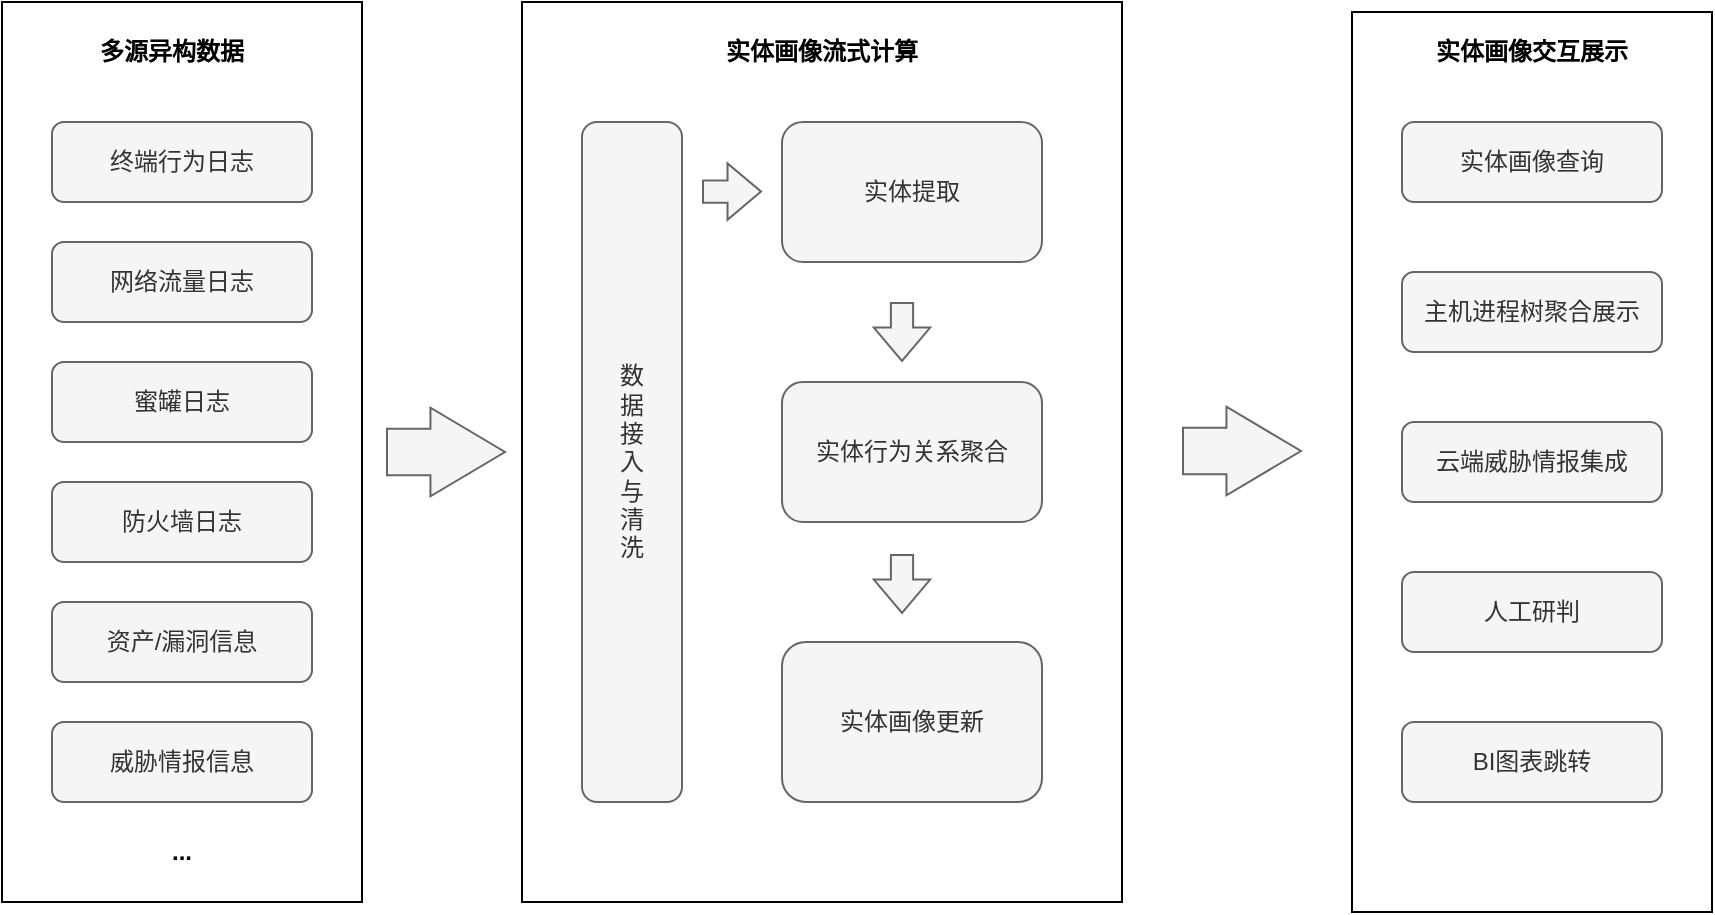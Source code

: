 <mxfile version="20.5.3" type="github">
  <diagram id="C5RBs43oDa-KdzZeNtuy" name="Page-1">
    <mxGraphModel dx="1583" dy="900" grid="1" gridSize="10" guides="1" tooltips="1" connect="1" arrows="1" fold="1" page="1" pageScale="1" pageWidth="827" pageHeight="1169" math="0" shadow="0">
      <root>
        <mxCell id="WIyWlLk6GJQsqaUBKTNV-0" />
        <mxCell id="WIyWlLk6GJQsqaUBKTNV-1" parent="WIyWlLk6GJQsqaUBKTNV-0" />
        <mxCell id="5Sv968yk6lFim3tpwyU2-0" value="" style="rounded=0;whiteSpace=wrap;html=1;" vertex="1" parent="WIyWlLk6GJQsqaUBKTNV-1">
          <mxGeometry x="140" y="100" width="180" height="450" as="geometry" />
        </mxCell>
        <mxCell id="5Sv968yk6lFim3tpwyU2-1" value="多源异构数据" style="text;html=1;strokeColor=none;fillColor=none;align=center;verticalAlign=middle;whiteSpace=wrap;rounded=0;fontStyle=1" vertex="1" parent="WIyWlLk6GJQsqaUBKTNV-1">
          <mxGeometry x="160" y="110" width="130" height="30" as="geometry" />
        </mxCell>
        <mxCell id="5Sv968yk6lFim3tpwyU2-2" value="终端行为日志" style="rounded=1;whiteSpace=wrap;html=1;fillColor=#f5f5f5;fontColor=#333333;strokeColor=#666666;" vertex="1" parent="WIyWlLk6GJQsqaUBKTNV-1">
          <mxGeometry x="165" y="160" width="130" height="40" as="geometry" />
        </mxCell>
        <mxCell id="5Sv968yk6lFim3tpwyU2-3" value="网络流量日志" style="rounded=1;whiteSpace=wrap;html=1;fillColor=#f5f5f5;fontColor=#333333;strokeColor=#666666;" vertex="1" parent="WIyWlLk6GJQsqaUBKTNV-1">
          <mxGeometry x="165" y="220" width="130" height="40" as="geometry" />
        </mxCell>
        <mxCell id="5Sv968yk6lFim3tpwyU2-4" value="资产/漏洞信息" style="rounded=1;whiteSpace=wrap;html=1;fillColor=#f5f5f5;fontColor=#333333;strokeColor=#666666;" vertex="1" parent="WIyWlLk6GJQsqaUBKTNV-1">
          <mxGeometry x="165" y="400" width="130" height="40" as="geometry" />
        </mxCell>
        <mxCell id="5Sv968yk6lFim3tpwyU2-5" value="蜜罐日志" style="rounded=1;whiteSpace=wrap;html=1;fillColor=#f5f5f5;fontColor=#333333;strokeColor=#666666;" vertex="1" parent="WIyWlLk6GJQsqaUBKTNV-1">
          <mxGeometry x="165" y="280" width="130" height="40" as="geometry" />
        </mxCell>
        <mxCell id="5Sv968yk6lFim3tpwyU2-6" value="防火墙日志" style="rounded=1;whiteSpace=wrap;html=1;fillColor=#f5f5f5;fontColor=#333333;strokeColor=#666666;" vertex="1" parent="WIyWlLk6GJQsqaUBKTNV-1">
          <mxGeometry x="165" y="340" width="130" height="40" as="geometry" />
        </mxCell>
        <mxCell id="5Sv968yk6lFim3tpwyU2-7" value="威胁情报信息" style="rounded=1;whiteSpace=wrap;html=1;fillColor=#f5f5f5;fontColor=#333333;strokeColor=#666666;" vertex="1" parent="WIyWlLk6GJQsqaUBKTNV-1">
          <mxGeometry x="165" y="460" width="130" height="40" as="geometry" />
        </mxCell>
        <mxCell id="5Sv968yk6lFim3tpwyU2-8" value="&lt;b&gt;...&lt;/b&gt;" style="text;html=1;strokeColor=none;fillColor=none;align=center;verticalAlign=middle;whiteSpace=wrap;rounded=0;" vertex="1" parent="WIyWlLk6GJQsqaUBKTNV-1">
          <mxGeometry x="200" y="510" width="60" height="30" as="geometry" />
        </mxCell>
        <mxCell id="5Sv968yk6lFim3tpwyU2-9" value="" style="rounded=0;whiteSpace=wrap;html=1;" vertex="1" parent="WIyWlLk6GJQsqaUBKTNV-1">
          <mxGeometry x="400" y="100" width="300" height="450" as="geometry" />
        </mxCell>
        <mxCell id="5Sv968yk6lFim3tpwyU2-10" value="实体画像流式计算" style="text;html=1;strokeColor=none;fillColor=none;align=center;verticalAlign=middle;whiteSpace=wrap;rounded=0;fontStyle=1" vertex="1" parent="WIyWlLk6GJQsqaUBKTNV-1">
          <mxGeometry x="485" y="110" width="130" height="30" as="geometry" />
        </mxCell>
        <mxCell id="5Sv968yk6lFim3tpwyU2-11" value="数&lt;br&gt;据&lt;br&gt;接&lt;br&gt;入&lt;br&gt;与&lt;br&gt;清&lt;br&gt;洗" style="rounded=1;html=1;whiteSpace=wrap;horizontal=1;fillColor=#f5f5f5;fontColor=#333333;strokeColor=#666666;" vertex="1" parent="WIyWlLk6GJQsqaUBKTNV-1">
          <mxGeometry x="430" y="160" width="50" height="340" as="geometry" />
        </mxCell>
        <mxCell id="5Sv968yk6lFim3tpwyU2-19" value="" style="shape=flexArrow;endArrow=classic;html=1;rounded=0;fillColor=#f5f5f5;strokeColor=#666666;width=23.333;endSize=12.092;" edge="1" parent="WIyWlLk6GJQsqaUBKTNV-1">
          <mxGeometry width="50" height="50" relative="1" as="geometry">
            <mxPoint x="332" y="325" as="sourcePoint" />
            <mxPoint x="392" y="325" as="targetPoint" />
          </mxGeometry>
        </mxCell>
        <mxCell id="5Sv968yk6lFim3tpwyU2-20" value="实体提取" style="rounded=1;whiteSpace=wrap;html=1;fillColor=#f5f5f5;fontColor=#333333;strokeColor=#666666;" vertex="1" parent="WIyWlLk6GJQsqaUBKTNV-1">
          <mxGeometry x="530" y="160" width="130" height="70" as="geometry" />
        </mxCell>
        <mxCell id="5Sv968yk6lFim3tpwyU2-21" value="实体行为关系聚合" style="rounded=1;whiteSpace=wrap;html=1;fillColor=#f5f5f5;fontColor=#333333;strokeColor=#666666;" vertex="1" parent="WIyWlLk6GJQsqaUBKTNV-1">
          <mxGeometry x="530" y="290" width="130" height="70" as="geometry" />
        </mxCell>
        <mxCell id="5Sv968yk6lFim3tpwyU2-22" value="实体画像更新" style="rounded=1;whiteSpace=wrap;html=1;fillColor=#f5f5f5;fontColor=#333333;strokeColor=#666666;" vertex="1" parent="WIyWlLk6GJQsqaUBKTNV-1">
          <mxGeometry x="530" y="420" width="130" height="80" as="geometry" />
        </mxCell>
        <mxCell id="5Sv968yk6lFim3tpwyU2-27" value="" style="rounded=0;whiteSpace=wrap;html=1;" vertex="1" parent="WIyWlLk6GJQsqaUBKTNV-1">
          <mxGeometry x="815" y="105" width="180" height="450" as="geometry" />
        </mxCell>
        <mxCell id="5Sv968yk6lFim3tpwyU2-28" value="实体画像交互展示" style="text;html=1;strokeColor=none;fillColor=none;align=center;verticalAlign=middle;whiteSpace=wrap;rounded=0;fontStyle=1" vertex="1" parent="WIyWlLk6GJQsqaUBKTNV-1">
          <mxGeometry x="840" y="110" width="130" height="30" as="geometry" />
        </mxCell>
        <mxCell id="5Sv968yk6lFim3tpwyU2-30" value="" style="shape=flexArrow;endArrow=classic;html=1;rounded=0;fillColor=#f5f5f5;strokeColor=#666666;width=23.333;endSize=12.092;" edge="1" parent="WIyWlLk6GJQsqaUBKTNV-1">
          <mxGeometry width="50" height="50" relative="1" as="geometry">
            <mxPoint x="730" y="324.5" as="sourcePoint" />
            <mxPoint x="790" y="324.5" as="targetPoint" />
          </mxGeometry>
        </mxCell>
        <mxCell id="5Sv968yk6lFim3tpwyU2-32" value="" style="shape=flexArrow;endArrow=classic;html=1;rounded=0;width=11.111;endSize=5.247;endWidth=16.08;fillColor=#f5f5f5;strokeColor=#666666;" edge="1" parent="WIyWlLk6GJQsqaUBKTNV-1">
          <mxGeometry width="50" height="50" relative="1" as="geometry">
            <mxPoint x="590" y="250" as="sourcePoint" />
            <mxPoint x="590" y="280" as="targetPoint" />
          </mxGeometry>
        </mxCell>
        <mxCell id="5Sv968yk6lFim3tpwyU2-35" value="" style="shape=flexArrow;endArrow=classic;html=1;rounded=0;width=11.111;endSize=5.247;endWidth=16.08;fillColor=#f5f5f5;strokeColor=#666666;" edge="1" parent="WIyWlLk6GJQsqaUBKTNV-1">
          <mxGeometry width="50" height="50" relative="1" as="geometry">
            <mxPoint x="590" y="376" as="sourcePoint" />
            <mxPoint x="590" y="406" as="targetPoint" />
          </mxGeometry>
        </mxCell>
        <mxCell id="5Sv968yk6lFim3tpwyU2-36" value="实体画像查询" style="rounded=1;whiteSpace=wrap;html=1;fillColor=#f5f5f5;fontColor=#333333;strokeColor=#666666;" vertex="1" parent="WIyWlLk6GJQsqaUBKTNV-1">
          <mxGeometry x="840" y="160" width="130" height="40" as="geometry" />
        </mxCell>
        <mxCell id="5Sv968yk6lFim3tpwyU2-37" value="主机进程树聚合展示" style="rounded=1;whiteSpace=wrap;html=1;fillColor=#f5f5f5;fontColor=#333333;strokeColor=#666666;" vertex="1" parent="WIyWlLk6GJQsqaUBKTNV-1">
          <mxGeometry x="840" y="235" width="130" height="40" as="geometry" />
        </mxCell>
        <mxCell id="5Sv968yk6lFim3tpwyU2-38" value="云端威胁情报集成" style="rounded=1;whiteSpace=wrap;html=1;fillColor=#f5f5f5;fontColor=#333333;strokeColor=#666666;" vertex="1" parent="WIyWlLk6GJQsqaUBKTNV-1">
          <mxGeometry x="840" y="310" width="130" height="40" as="geometry" />
        </mxCell>
        <mxCell id="5Sv968yk6lFim3tpwyU2-39" value="人工研判" style="rounded=1;whiteSpace=wrap;html=1;fillColor=#f5f5f5;fontColor=#333333;strokeColor=#666666;" vertex="1" parent="WIyWlLk6GJQsqaUBKTNV-1">
          <mxGeometry x="840" y="385" width="130" height="40" as="geometry" />
        </mxCell>
        <mxCell id="5Sv968yk6lFim3tpwyU2-40" value="BI图表跳转" style="rounded=1;whiteSpace=wrap;html=1;fillColor=#f5f5f5;fontColor=#333333;strokeColor=#666666;" vertex="1" parent="WIyWlLk6GJQsqaUBKTNV-1">
          <mxGeometry x="840" y="460" width="130" height="40" as="geometry" />
        </mxCell>
        <mxCell id="5Sv968yk6lFim3tpwyU2-42" value="" style="shape=flexArrow;endArrow=classic;html=1;rounded=0;width=11.111;endSize=5.247;endWidth=16.08;fillColor=#f5f5f5;strokeColor=#666666;" edge="1" parent="WIyWlLk6GJQsqaUBKTNV-1">
          <mxGeometry width="50" height="50" relative="1" as="geometry">
            <mxPoint x="490" y="194.8" as="sourcePoint" />
            <mxPoint x="520" y="194.8" as="targetPoint" />
          </mxGeometry>
        </mxCell>
      </root>
    </mxGraphModel>
  </diagram>
</mxfile>
